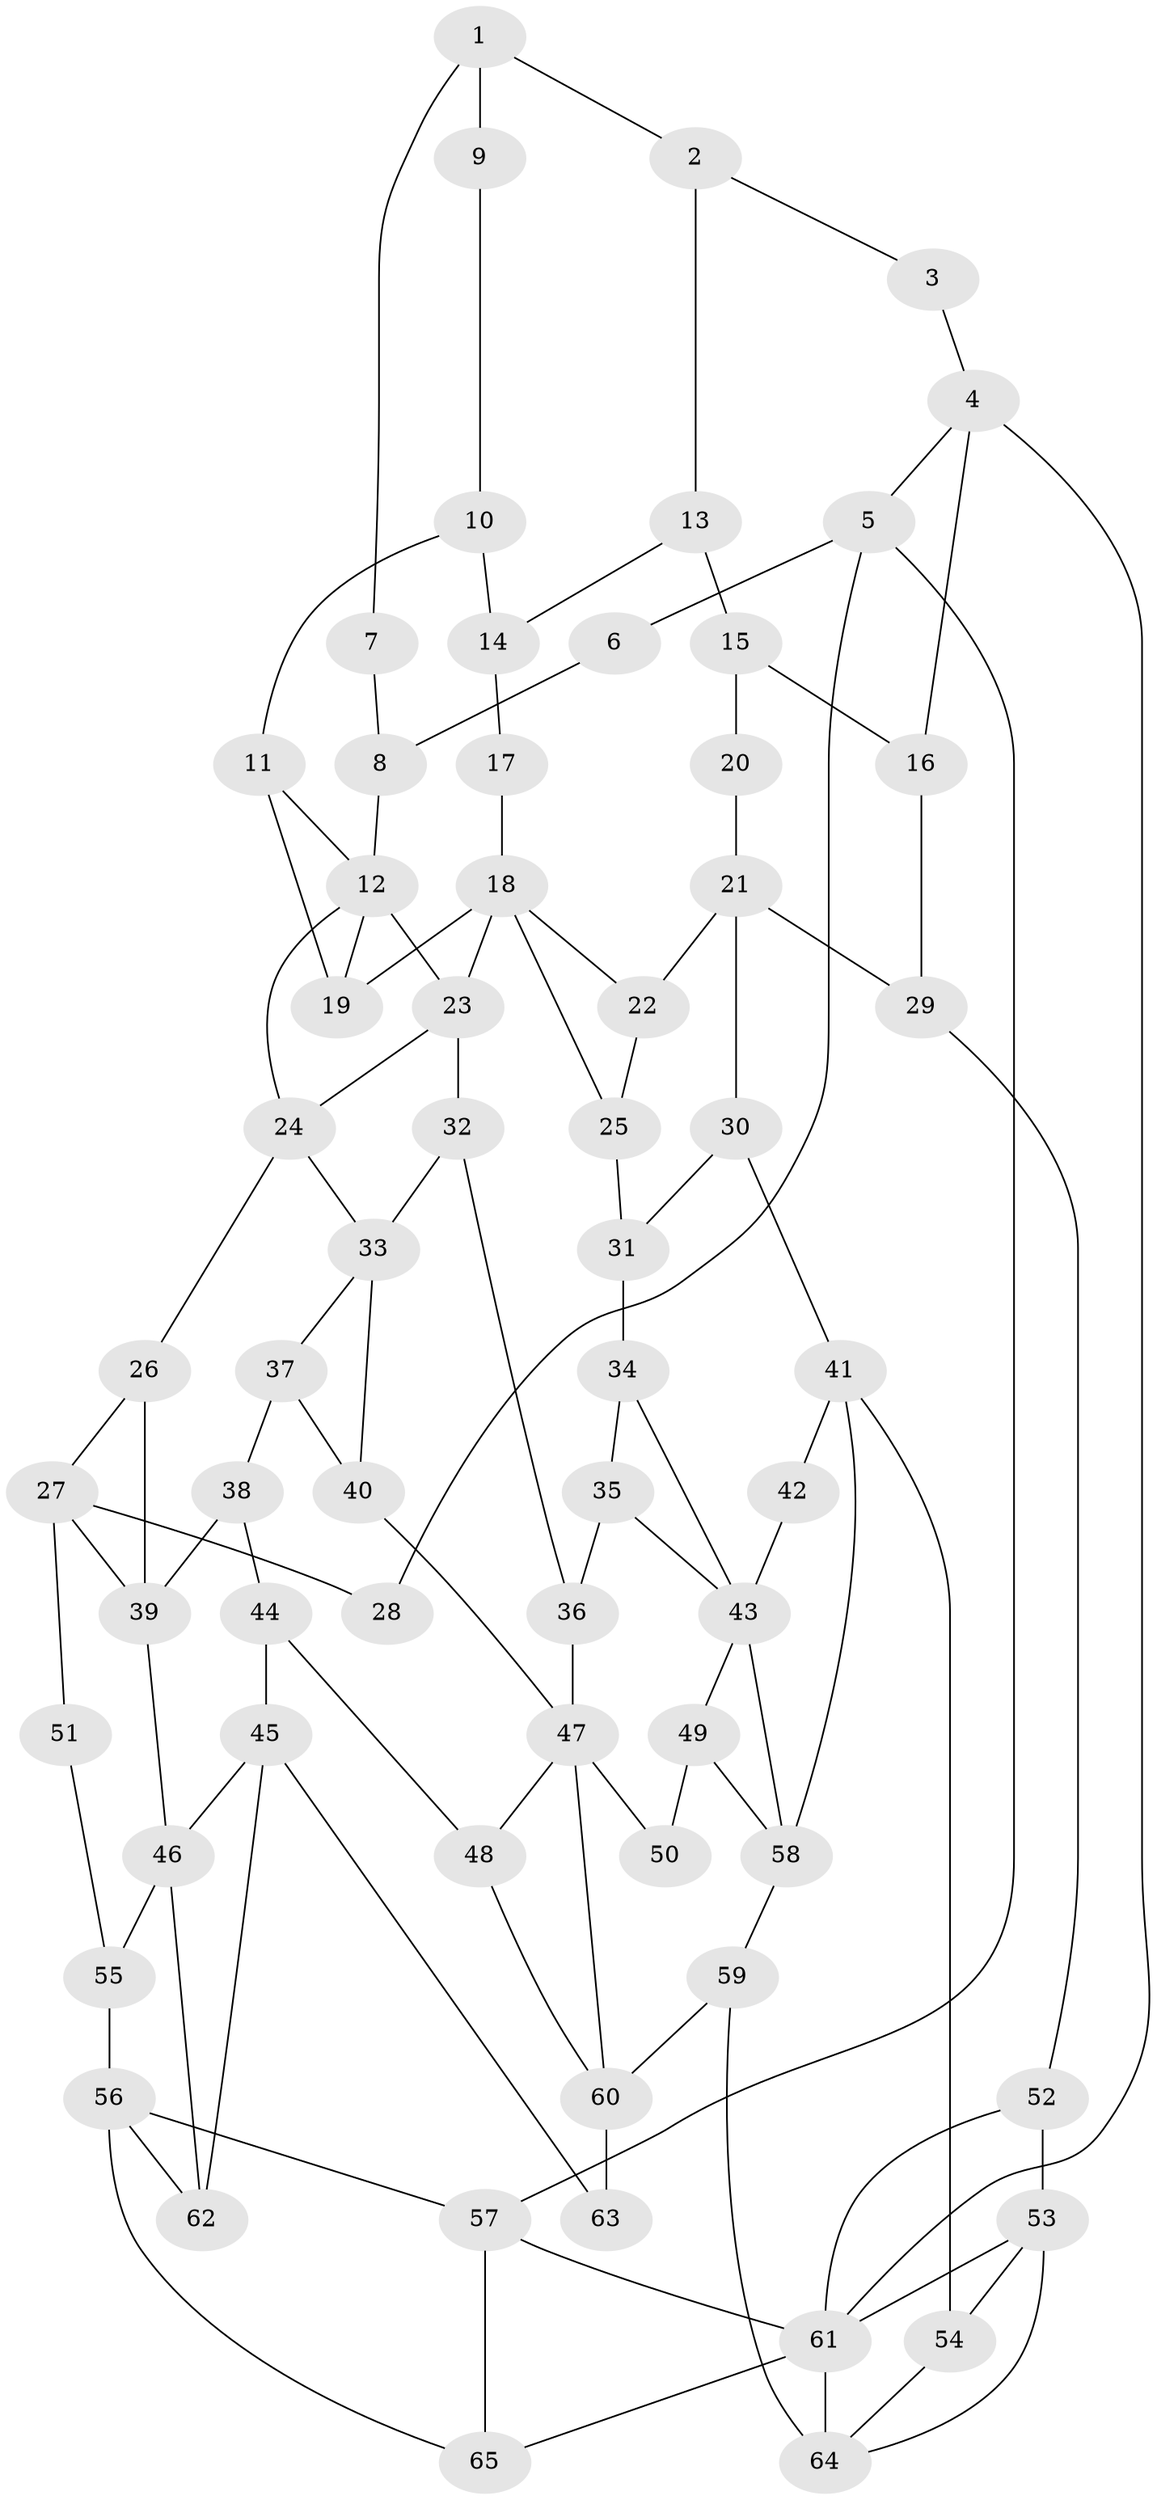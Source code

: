 // original degree distribution, {3: 0.023076923076923078, 4: 0.2, 5: 0.5769230769230769, 6: 0.2}
// Generated by graph-tools (version 1.1) at 2025/38/03/09/25 02:38:37]
// undirected, 65 vertices, 106 edges
graph export_dot {
graph [start="1"]
  node [color=gray90,style=filled];
  1;
  2;
  3;
  4;
  5;
  6;
  7;
  8;
  9;
  10;
  11;
  12;
  13;
  14;
  15;
  16;
  17;
  18;
  19;
  20;
  21;
  22;
  23;
  24;
  25;
  26;
  27;
  28;
  29;
  30;
  31;
  32;
  33;
  34;
  35;
  36;
  37;
  38;
  39;
  40;
  41;
  42;
  43;
  44;
  45;
  46;
  47;
  48;
  49;
  50;
  51;
  52;
  53;
  54;
  55;
  56;
  57;
  58;
  59;
  60;
  61;
  62;
  63;
  64;
  65;
  1 -- 2 [weight=1.0];
  1 -- 7 [weight=1.0];
  1 -- 9 [weight=2.0];
  2 -- 3 [weight=1.0];
  2 -- 13 [weight=1.0];
  3 -- 4 [weight=1.0];
  4 -- 5 [weight=1.0];
  4 -- 16 [weight=1.0];
  4 -- 61 [weight=1.0];
  5 -- 6 [weight=1.0];
  5 -- 28 [weight=1.0];
  5 -- 57 [weight=1.0];
  6 -- 8 [weight=2.0];
  7 -- 8 [weight=2.0];
  8 -- 12 [weight=2.0];
  9 -- 10 [weight=1.0];
  10 -- 11 [weight=1.0];
  10 -- 14 [weight=1.0];
  11 -- 12 [weight=1.0];
  11 -- 19 [weight=1.0];
  12 -- 19 [weight=1.0];
  12 -- 23 [weight=1.0];
  12 -- 24 [weight=1.0];
  13 -- 14 [weight=1.0];
  13 -- 15 [weight=1.0];
  14 -- 17 [weight=1.0];
  15 -- 16 [weight=1.0];
  15 -- 20 [weight=2.0];
  16 -- 29 [weight=1.0];
  17 -- 18 [weight=2.0];
  18 -- 19 [weight=1.0];
  18 -- 22 [weight=1.0];
  18 -- 23 [weight=1.0];
  18 -- 25 [weight=1.0];
  20 -- 21 [weight=1.0];
  21 -- 22 [weight=1.0];
  21 -- 29 [weight=1.0];
  21 -- 30 [weight=2.0];
  22 -- 25 [weight=1.0];
  23 -- 24 [weight=1.0];
  23 -- 32 [weight=2.0];
  24 -- 26 [weight=1.0];
  24 -- 33 [weight=1.0];
  25 -- 31 [weight=1.0];
  26 -- 27 [weight=1.0];
  26 -- 39 [weight=1.0];
  27 -- 28 [weight=2.0];
  27 -- 39 [weight=1.0];
  27 -- 51 [weight=2.0];
  29 -- 52 [weight=1.0];
  30 -- 31 [weight=1.0];
  30 -- 41 [weight=2.0];
  31 -- 34 [weight=1.0];
  32 -- 33 [weight=2.0];
  32 -- 36 [weight=2.0];
  33 -- 37 [weight=1.0];
  33 -- 40 [weight=1.0];
  34 -- 35 [weight=1.0];
  34 -- 43 [weight=1.0];
  35 -- 36 [weight=1.0];
  35 -- 43 [weight=1.0];
  36 -- 47 [weight=1.0];
  37 -- 38 [weight=1.0];
  37 -- 40 [weight=1.0];
  38 -- 39 [weight=1.0];
  38 -- 44 [weight=1.0];
  39 -- 46 [weight=1.0];
  40 -- 47 [weight=1.0];
  41 -- 42 [weight=1.0];
  41 -- 54 [weight=2.0];
  41 -- 58 [weight=1.0];
  42 -- 43 [weight=2.0];
  43 -- 49 [weight=1.0];
  43 -- 58 [weight=1.0];
  44 -- 45 [weight=1.0];
  44 -- 48 [weight=1.0];
  45 -- 46 [weight=1.0];
  45 -- 62 [weight=2.0];
  45 -- 63 [weight=1.0];
  46 -- 55 [weight=1.0];
  46 -- 62 [weight=1.0];
  47 -- 48 [weight=1.0];
  47 -- 50 [weight=2.0];
  47 -- 60 [weight=1.0];
  48 -- 60 [weight=1.0];
  49 -- 50 [weight=1.0];
  49 -- 58 [weight=1.0];
  51 -- 55 [weight=2.0];
  52 -- 53 [weight=1.0];
  52 -- 61 [weight=1.0];
  53 -- 54 [weight=3.0];
  53 -- 61 [weight=1.0];
  53 -- 64 [weight=1.0];
  54 -- 64 [weight=1.0];
  55 -- 56 [weight=2.0];
  56 -- 57 [weight=1.0];
  56 -- 62 [weight=2.0];
  56 -- 65 [weight=1.0];
  57 -- 61 [weight=1.0];
  57 -- 65 [weight=1.0];
  58 -- 59 [weight=1.0];
  59 -- 60 [weight=2.0];
  59 -- 64 [weight=2.0];
  60 -- 63 [weight=2.0];
  61 -- 64 [weight=1.0];
  61 -- 65 [weight=1.0];
}

